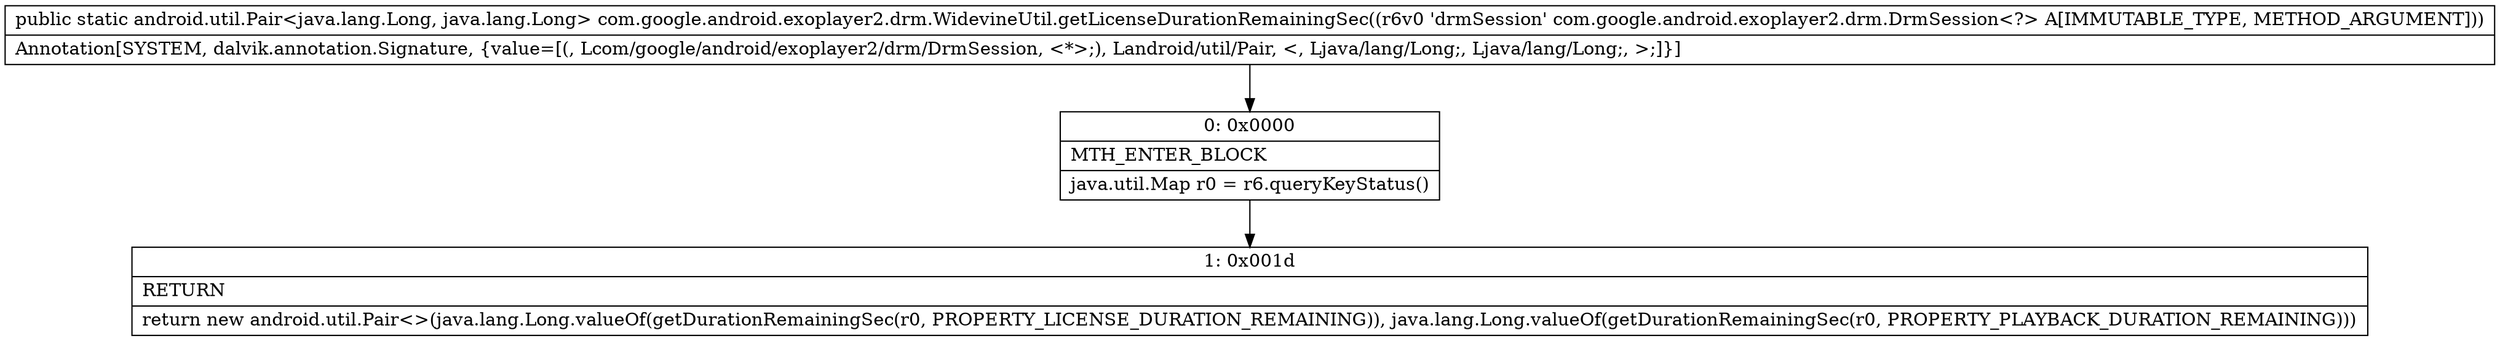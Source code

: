 digraph "CFG forcom.google.android.exoplayer2.drm.WidevineUtil.getLicenseDurationRemainingSec(Lcom\/google\/android\/exoplayer2\/drm\/DrmSession;)Landroid\/util\/Pair;" {
Node_0 [shape=record,label="{0\:\ 0x0000|MTH_ENTER_BLOCK\l|java.util.Map r0 = r6.queryKeyStatus()\l}"];
Node_1 [shape=record,label="{1\:\ 0x001d|RETURN\l|return new android.util.Pair\<\>(java.lang.Long.valueOf(getDurationRemainingSec(r0, PROPERTY_LICENSE_DURATION_REMAINING)), java.lang.Long.valueOf(getDurationRemainingSec(r0, PROPERTY_PLAYBACK_DURATION_REMAINING)))\l}"];
MethodNode[shape=record,label="{public static android.util.Pair\<java.lang.Long, java.lang.Long\> com.google.android.exoplayer2.drm.WidevineUtil.getLicenseDurationRemainingSec((r6v0 'drmSession' com.google.android.exoplayer2.drm.DrmSession\<?\> A[IMMUTABLE_TYPE, METHOD_ARGUMENT]))  | Annotation[SYSTEM, dalvik.annotation.Signature, \{value=[(, Lcom\/google\/android\/exoplayer2\/drm\/DrmSession, \<*\>;), Landroid\/util\/Pair, \<, Ljava\/lang\/Long;, Ljava\/lang\/Long;, \>;]\}]\l}"];
MethodNode -> Node_0;
Node_0 -> Node_1;
}


